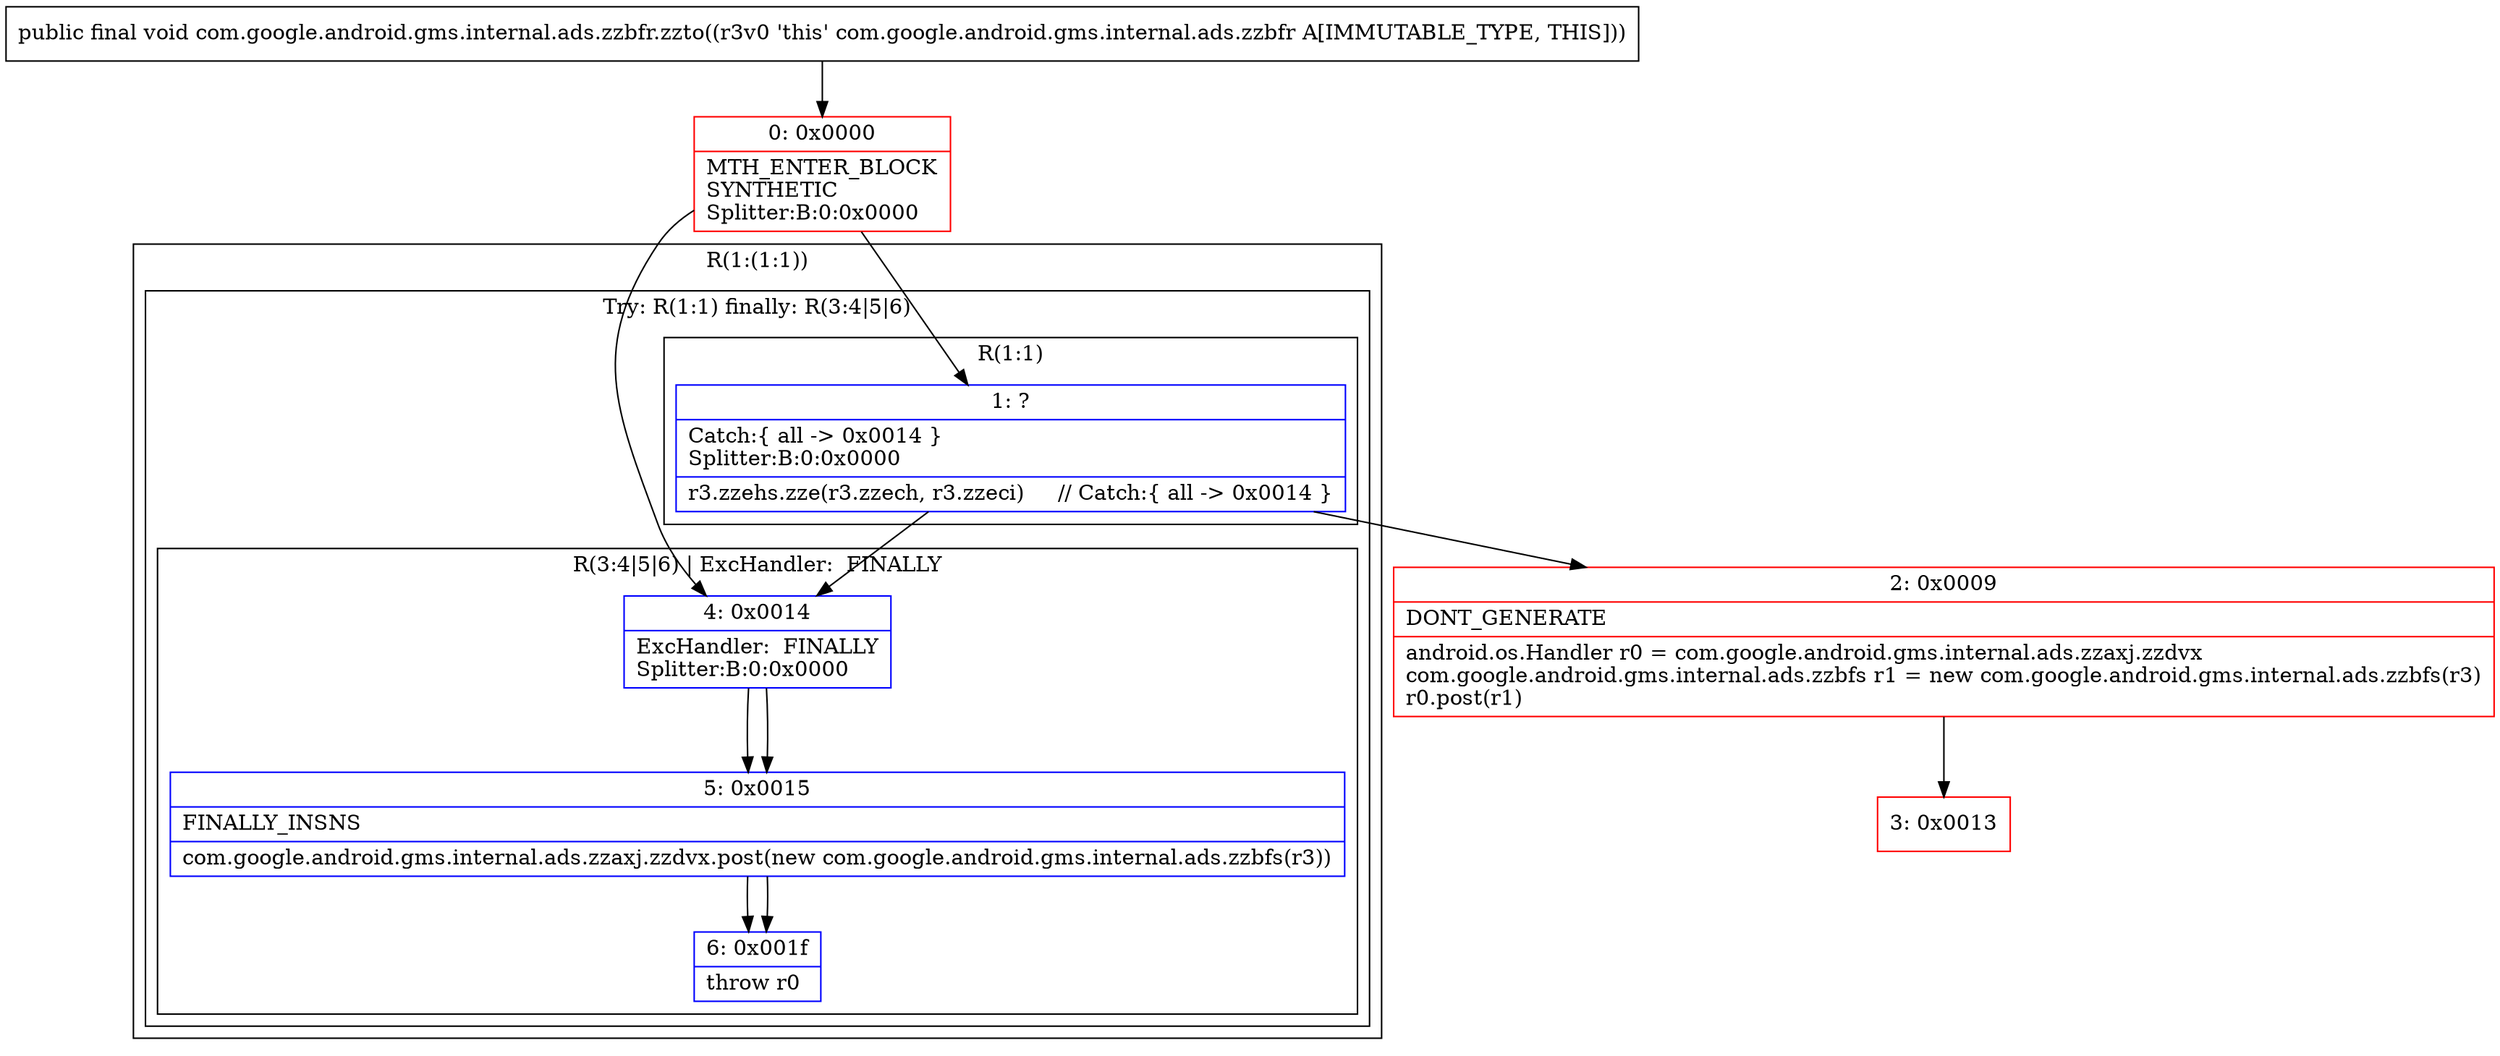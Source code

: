 digraph "CFG forcom.google.android.gms.internal.ads.zzbfr.zzto()V" {
subgraph cluster_Region_1736436480 {
label = "R(1:(1:1))";
node [shape=record,color=blue];
subgraph cluster_TryCatchRegion_1288040562 {
label = "Try: R(1:1) finally: R(3:4|5|6)";
node [shape=record,color=blue];
subgraph cluster_Region_809955882 {
label = "R(1:1)";
node [shape=record,color=blue];
Node_1 [shape=record,label="{1\:\ ?|Catch:\{ all \-\> 0x0014 \}\lSplitter:B:0:0x0000\l|r3.zzehs.zze(r3.zzech, r3.zzeci)     \/\/ Catch:\{ all \-\> 0x0014 \}\l}"];
}
subgraph cluster_Region_173055333 {
label = "R(3:4|5|6) | ExcHandler:  FINALLY\l";
node [shape=record,color=blue];
Node_4 [shape=record,label="{4\:\ 0x0014|ExcHandler:  FINALLY\lSplitter:B:0:0x0000\l}"];
Node_5 [shape=record,label="{5\:\ 0x0015|FINALLY_INSNS\l|com.google.android.gms.internal.ads.zzaxj.zzdvx.post(new com.google.android.gms.internal.ads.zzbfs(r3))\l}"];
Node_6 [shape=record,label="{6\:\ 0x001f|throw r0\l}"];
}
}
}
subgraph cluster_Region_173055333 {
label = "R(3:4|5|6) | ExcHandler:  FINALLY\l";
node [shape=record,color=blue];
Node_4 [shape=record,label="{4\:\ 0x0014|ExcHandler:  FINALLY\lSplitter:B:0:0x0000\l}"];
Node_5 [shape=record,label="{5\:\ 0x0015|FINALLY_INSNS\l|com.google.android.gms.internal.ads.zzaxj.zzdvx.post(new com.google.android.gms.internal.ads.zzbfs(r3))\l}"];
Node_6 [shape=record,label="{6\:\ 0x001f|throw r0\l}"];
}
Node_0 [shape=record,color=red,label="{0\:\ 0x0000|MTH_ENTER_BLOCK\lSYNTHETIC\lSplitter:B:0:0x0000\l}"];
Node_2 [shape=record,color=red,label="{2\:\ 0x0009|DONT_GENERATE\l|android.os.Handler r0 = com.google.android.gms.internal.ads.zzaxj.zzdvx\lcom.google.android.gms.internal.ads.zzbfs r1 = new com.google.android.gms.internal.ads.zzbfs(r3)\lr0.post(r1)\l}"];
Node_3 [shape=record,color=red,label="{3\:\ 0x0013}"];
MethodNode[shape=record,label="{public final void com.google.android.gms.internal.ads.zzbfr.zzto((r3v0 'this' com.google.android.gms.internal.ads.zzbfr A[IMMUTABLE_TYPE, THIS])) }"];
MethodNode -> Node_0;
Node_1 -> Node_2;
Node_1 -> Node_4;
Node_4 -> Node_5;
Node_5 -> Node_6;
Node_4 -> Node_5;
Node_5 -> Node_6;
Node_0 -> Node_1;
Node_0 -> Node_4;
Node_2 -> Node_3;
}

